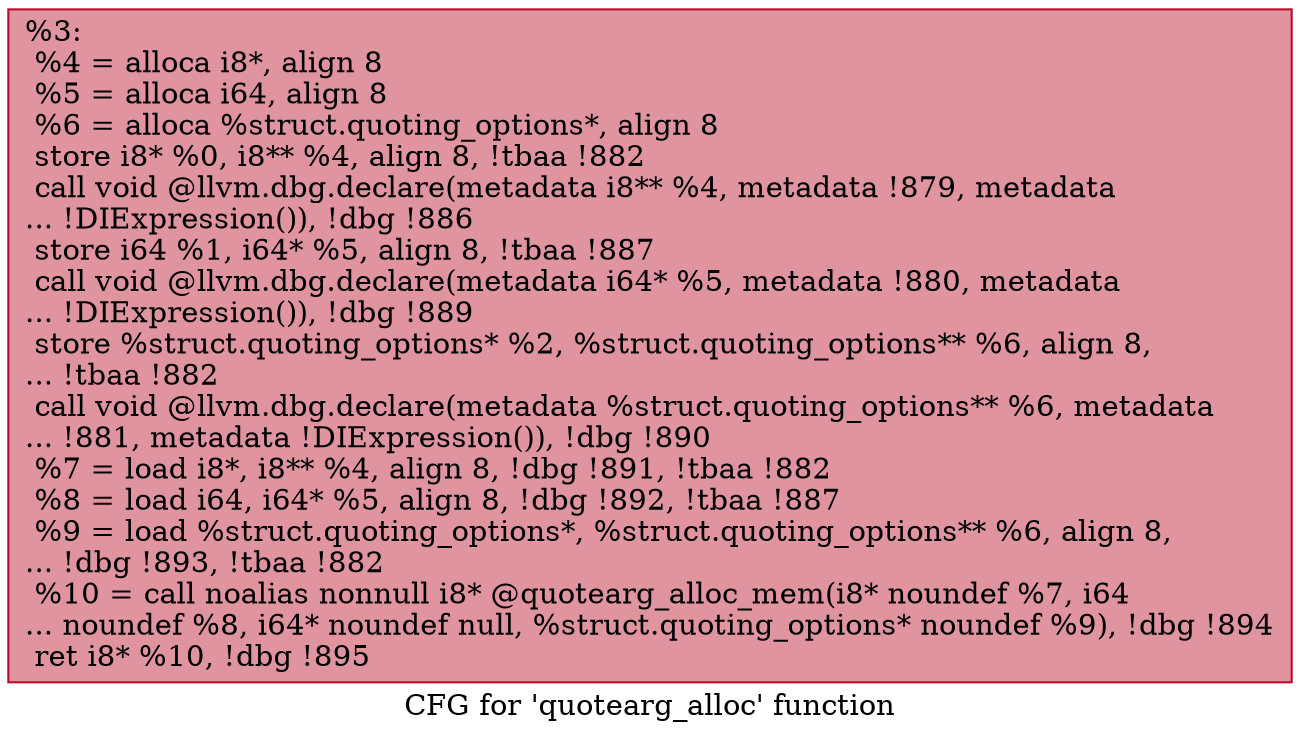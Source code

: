 digraph "CFG for 'quotearg_alloc' function" {
	label="CFG for 'quotearg_alloc' function";

	Node0x14371a0 [shape=record,color="#b70d28ff", style=filled, fillcolor="#b70d2870",label="{%3:\l  %4 = alloca i8*, align 8\l  %5 = alloca i64, align 8\l  %6 = alloca %struct.quoting_options*, align 8\l  store i8* %0, i8** %4, align 8, !tbaa !882\l  call void @llvm.dbg.declare(metadata i8** %4, metadata !879, metadata\l... !DIExpression()), !dbg !886\l  store i64 %1, i64* %5, align 8, !tbaa !887\l  call void @llvm.dbg.declare(metadata i64* %5, metadata !880, metadata\l... !DIExpression()), !dbg !889\l  store %struct.quoting_options* %2, %struct.quoting_options** %6, align 8,\l... !tbaa !882\l  call void @llvm.dbg.declare(metadata %struct.quoting_options** %6, metadata\l... !881, metadata !DIExpression()), !dbg !890\l  %7 = load i8*, i8** %4, align 8, !dbg !891, !tbaa !882\l  %8 = load i64, i64* %5, align 8, !dbg !892, !tbaa !887\l  %9 = load %struct.quoting_options*, %struct.quoting_options** %6, align 8,\l... !dbg !893, !tbaa !882\l  %10 = call noalias nonnull i8* @quotearg_alloc_mem(i8* noundef %7, i64\l... noundef %8, i64* noundef null, %struct.quoting_options* noundef %9), !dbg !894\l  ret i8* %10, !dbg !895\l}"];
}
